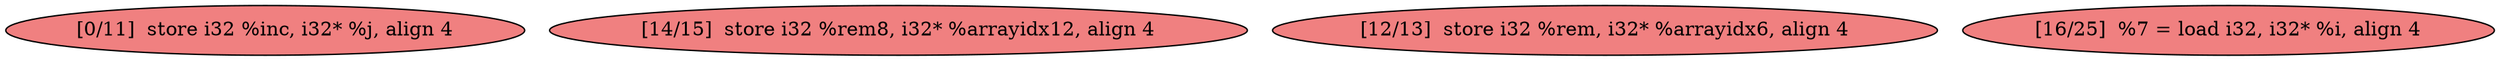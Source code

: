 
digraph G {


node203 [fillcolor=lightcoral,label="[0/11]  store i32 %inc, i32* %j, align 4",shape=ellipse,style=filled ]
node201 [fillcolor=lightcoral,label="[14/15]  store i32 %rem8, i32* %arrayidx12, align 4",shape=ellipse,style=filled ]
node204 [fillcolor=lightcoral,label="[12/13]  store i32 %rem, i32* %arrayidx6, align 4",shape=ellipse,style=filled ]
node202 [fillcolor=lightcoral,label="[16/25]  %7 = load i32, i32* %i, align 4",shape=ellipse,style=filled ]



}
